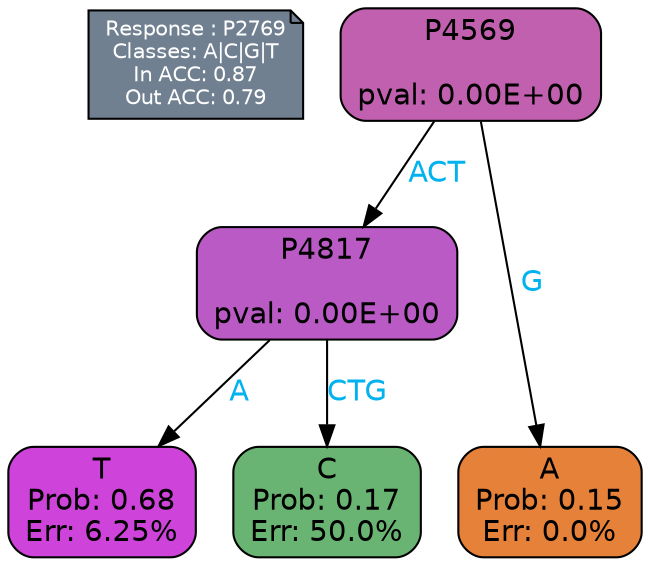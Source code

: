 digraph Tree {
node [shape=box, style="filled, rounded", color="black", fontname=helvetica] ;
graph [ranksep=equally, splines=polylines, bgcolor=transparent, dpi=600] ;
edge [fontname=helvetica] ;
LEGEND [label="Response : P2769
Classes: A|C|G|T
In ACC: 0.87
Out ACC: 0.79
",shape=note,align=left,style=filled,fillcolor="slategray",fontcolor="white",fontsize=10];1 [label="P4569

pval: 0.00E+00", fillcolor="#c060af"] ;
2 [label="P4817

pval: 0.00E+00", fillcolor="#b95ac5"] ;
3 [label="T
Prob: 0.68
Err: 6.25%", fillcolor="#ce43da"] ;
4 [label="C
Prob: 0.17
Err: 50.0%", fillcolor="#69b472"] ;
5 [label="A
Prob: 0.15
Err: 0.0%", fillcolor="#e58139"] ;
1 -> 2 [label="ACT",fontcolor=deepskyblue2] ;
1 -> 5 [label="G",fontcolor=deepskyblue2] ;
2 -> 3 [label="A",fontcolor=deepskyblue2] ;
2 -> 4 [label="CTG",fontcolor=deepskyblue2] ;
{rank = same; 3;4;5;}{rank = same; LEGEND;1;}}